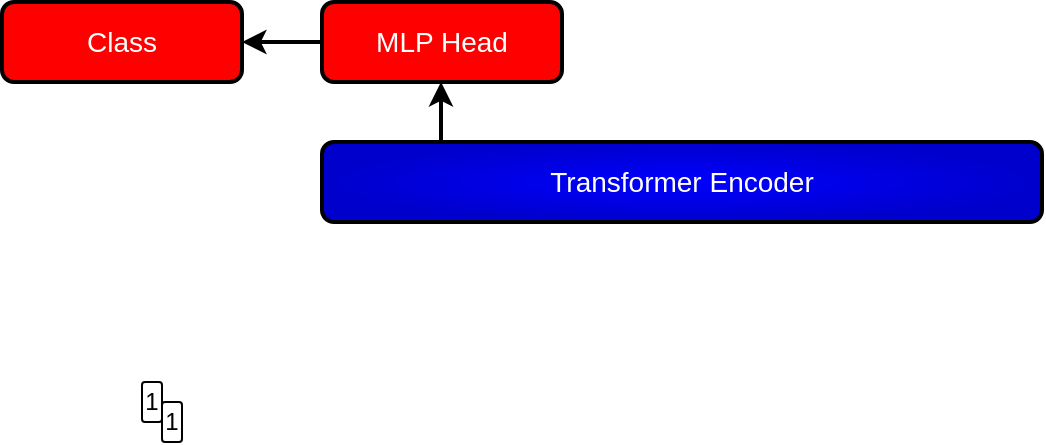 <mxfile version="22.1.12" type="github">
  <diagram name="Page-1" id="Ea_9fSqsjjMecgLwj58H">
    <mxGraphModel dx="1856" dy="1625" grid="1" gridSize="10" guides="1" tooltips="1" connect="1" arrows="1" fold="1" page="1" pageScale="1" pageWidth="850" pageHeight="1100" math="0" shadow="0">
      <root>
        <mxCell id="0" />
        <mxCell id="1" parent="0" />
        <mxCell id="gaeaorsED8IPTLiIA-SD-1" value="Transformer Encoder" style="rounded=1;whiteSpace=wrap;html=1;strokeWidth=2;fillColor=#0000FF;fontSize=14;glass=0;shadow=0;perimeterSpacing=0;fontColor=#FFFFFF;gradientColor=#0000CC;gradientDirection=radial;fontStyle=0" vertex="1" parent="1">
          <mxGeometry x="-120" y="-50" width="360" height="40" as="geometry" />
        </mxCell>
        <mxCell id="gaeaorsED8IPTLiIA-SD-6" style="edgeStyle=orthogonalEdgeStyle;rounded=0;orthogonalLoop=1;jettySize=auto;html=1;strokeWidth=2;startArrow=classic;startFill=1;endArrow=none;endFill=0;" edge="1" parent="1">
          <mxGeometry relative="1" as="geometry">
            <mxPoint x="-60.5" y="-50" as="targetPoint" />
            <mxPoint x="-60.5" y="-80" as="sourcePoint" />
          </mxGeometry>
        </mxCell>
        <mxCell id="gaeaorsED8IPTLiIA-SD-7" style="edgeStyle=orthogonalEdgeStyle;rounded=0;orthogonalLoop=1;jettySize=auto;html=1;exitX=0;exitY=0.5;exitDx=0;exitDy=0;strokeWidth=2;" edge="1" parent="1" source="gaeaorsED8IPTLiIA-SD-3">
          <mxGeometry relative="1" as="geometry">
            <mxPoint x="-160" y="-100" as="targetPoint" />
          </mxGeometry>
        </mxCell>
        <mxCell id="gaeaorsED8IPTLiIA-SD-3" value="MLP Head" style="rounded=1;whiteSpace=wrap;html=1;strokeWidth=2;fillColor=#FF0000;fontSize=14;glass=0;shadow=0;perimeterSpacing=0;fontColor=#FFFFFF;gradientColor=#FF0000;gradientDirection=radial;fontStyle=0" vertex="1" parent="1">
          <mxGeometry x="-120" y="-120" width="120" height="40" as="geometry" />
        </mxCell>
        <mxCell id="gaeaorsED8IPTLiIA-SD-4" value="Class" style="rounded=1;whiteSpace=wrap;html=1;strokeWidth=2;fillColor=#FF0000;fontSize=14;glass=0;shadow=0;perimeterSpacing=0;fontColor=#FFFFFF;gradientColor=#FF0000;gradientDirection=radial;fontStyle=0" vertex="1" parent="1">
          <mxGeometry x="-280" y="-120" width="120" height="40" as="geometry" />
        </mxCell>
        <mxCell id="gaeaorsED8IPTLiIA-SD-14" value="1" style="rounded=1;whiteSpace=wrap;html=1;" vertex="1" parent="1">
          <mxGeometry x="-210" y="70" width="10" height="20" as="geometry" />
        </mxCell>
        <mxCell id="gaeaorsED8IPTLiIA-SD-15" value="1" style="rounded=1;whiteSpace=wrap;html=1;" vertex="1" parent="1">
          <mxGeometry x="-200" y="80" width="10" height="20" as="geometry" />
        </mxCell>
      </root>
    </mxGraphModel>
  </diagram>
</mxfile>
